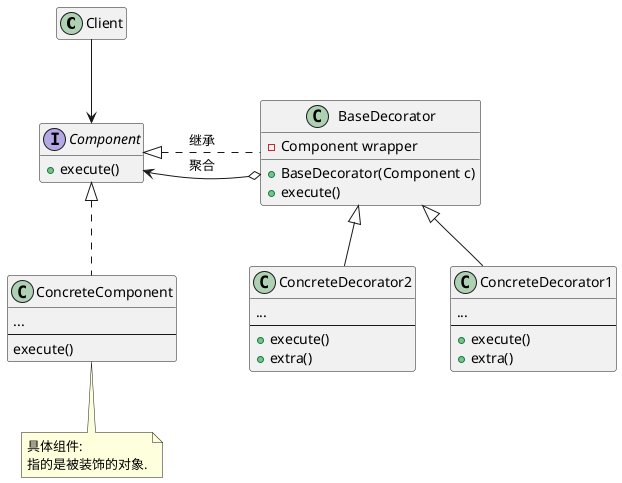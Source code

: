 @startuml
hide empty members


class Client {}


interface Component {
	+ execute()
}


class ConcreteComponent {
	...
	--
	execute()
}


class BaseDecorator {
	- Component wrapper
	+ BaseDecorator(Component c)
	+ execute()
}


class ConcreteDecorator1 {
	...
	--
	+ execute()
	+ extra()
}


class ConcreteDecorator2 {
	...
	--
	+ execute()
	+ extra()
}


Client --> Component
ConcreteComponent .up.|> Component

note "具体组件: \n\
指的是被装饰的对象.\
" as n1
ConcreteComponent .down. n1 


BaseDecorator .up.|> Component: "        继承        "
BaseDecorator o-left-> Component: "        聚合        "


ConcreteDecorator1 -up-|> BaseDecorator
ConcreteDecorator2 -up-|> BaseDecorator




@enduml